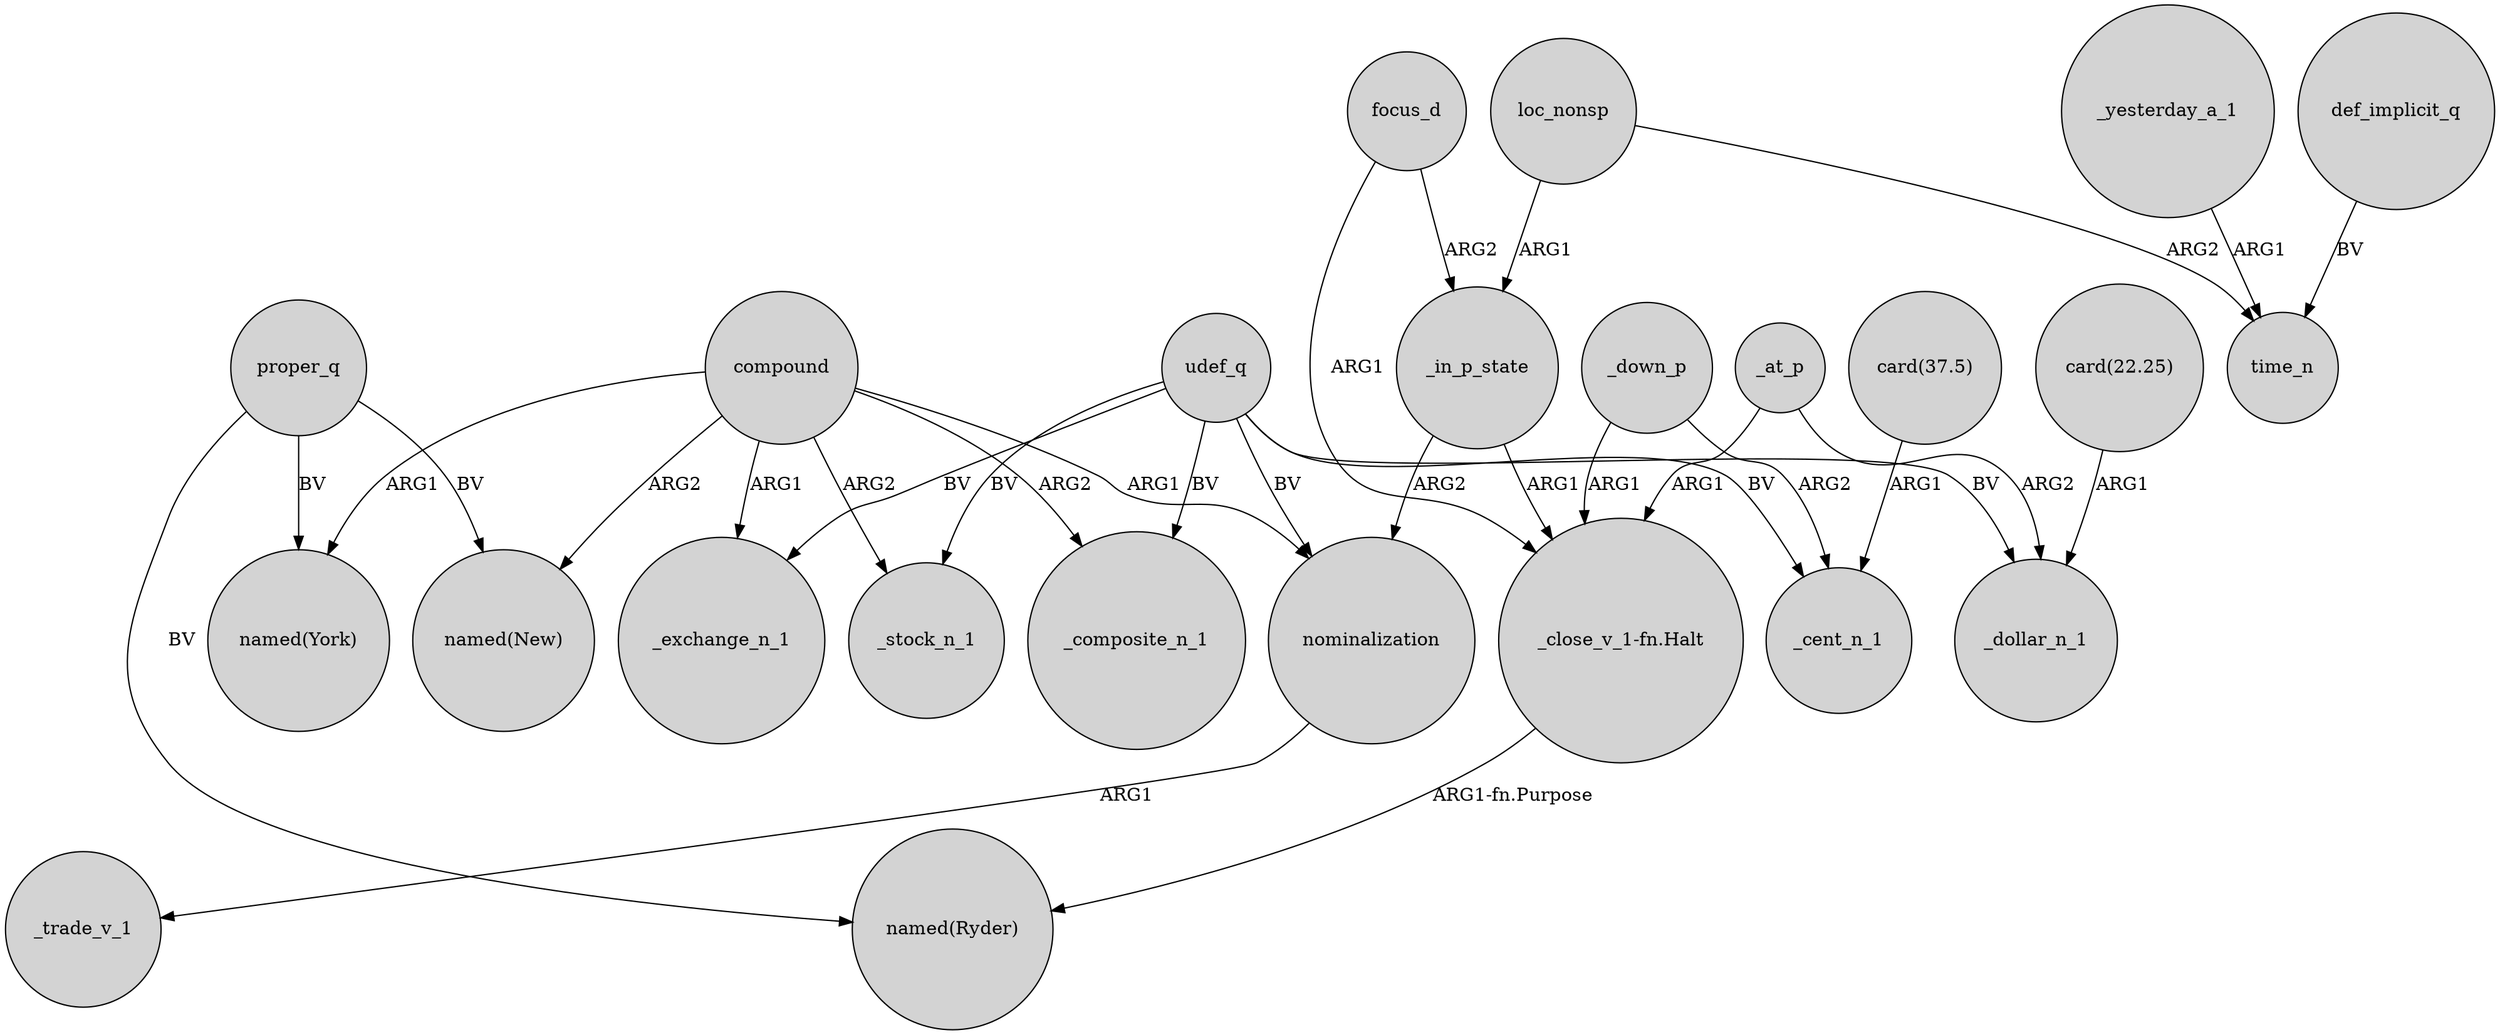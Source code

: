 digraph {
	node [shape=circle style=filled]
	_in_p_state -> nominalization [label=ARG2]
	focus_d -> "_close_v_1-fn.Halt" [label=ARG1]
	focus_d -> _in_p_state [label=ARG2]
	proper_q -> "named(Ryder)" [label=BV]
	_in_p_state -> "_close_v_1-fn.Halt" [label=ARG1]
	_down_p -> "_close_v_1-fn.Halt" [label=ARG1]
	"card(22.25)" -> _dollar_n_1 [label=ARG1]
	compound -> "named(New)" [label=ARG2]
	_down_p -> _cent_n_1 [label=ARG2]
	"_close_v_1-fn.Halt" -> "named(Ryder)" [label="ARG1-fn.Purpose"]
	proper_q -> "named(New)" [label=BV]
	udef_q -> nominalization [label=BV]
	udef_q -> _exchange_n_1 [label=BV]
	_yesterday_a_1 -> time_n [label=ARG1]
	udef_q -> _cent_n_1 [label=BV]
	compound -> _exchange_n_1 [label=ARG1]
	proper_q -> "named(York)" [label=BV]
	compound -> nominalization [label=ARG1]
	udef_q -> _stock_n_1 [label=BV]
	_at_p -> _dollar_n_1 [label=ARG2]
	_at_p -> "_close_v_1-fn.Halt" [label=ARG1]
	compound -> _stock_n_1 [label=ARG2]
	udef_q -> _dollar_n_1 [label=BV]
	udef_q -> _composite_n_1 [label=BV]
	loc_nonsp -> time_n [label=ARG2]
	compound -> "named(York)" [label=ARG1]
	def_implicit_q -> time_n [label=BV]
	compound -> _composite_n_1 [label=ARG2]
	"card(37.5)" -> _cent_n_1 [label=ARG1]
	loc_nonsp -> _in_p_state [label=ARG1]
	nominalization -> _trade_v_1 [label=ARG1]
}
